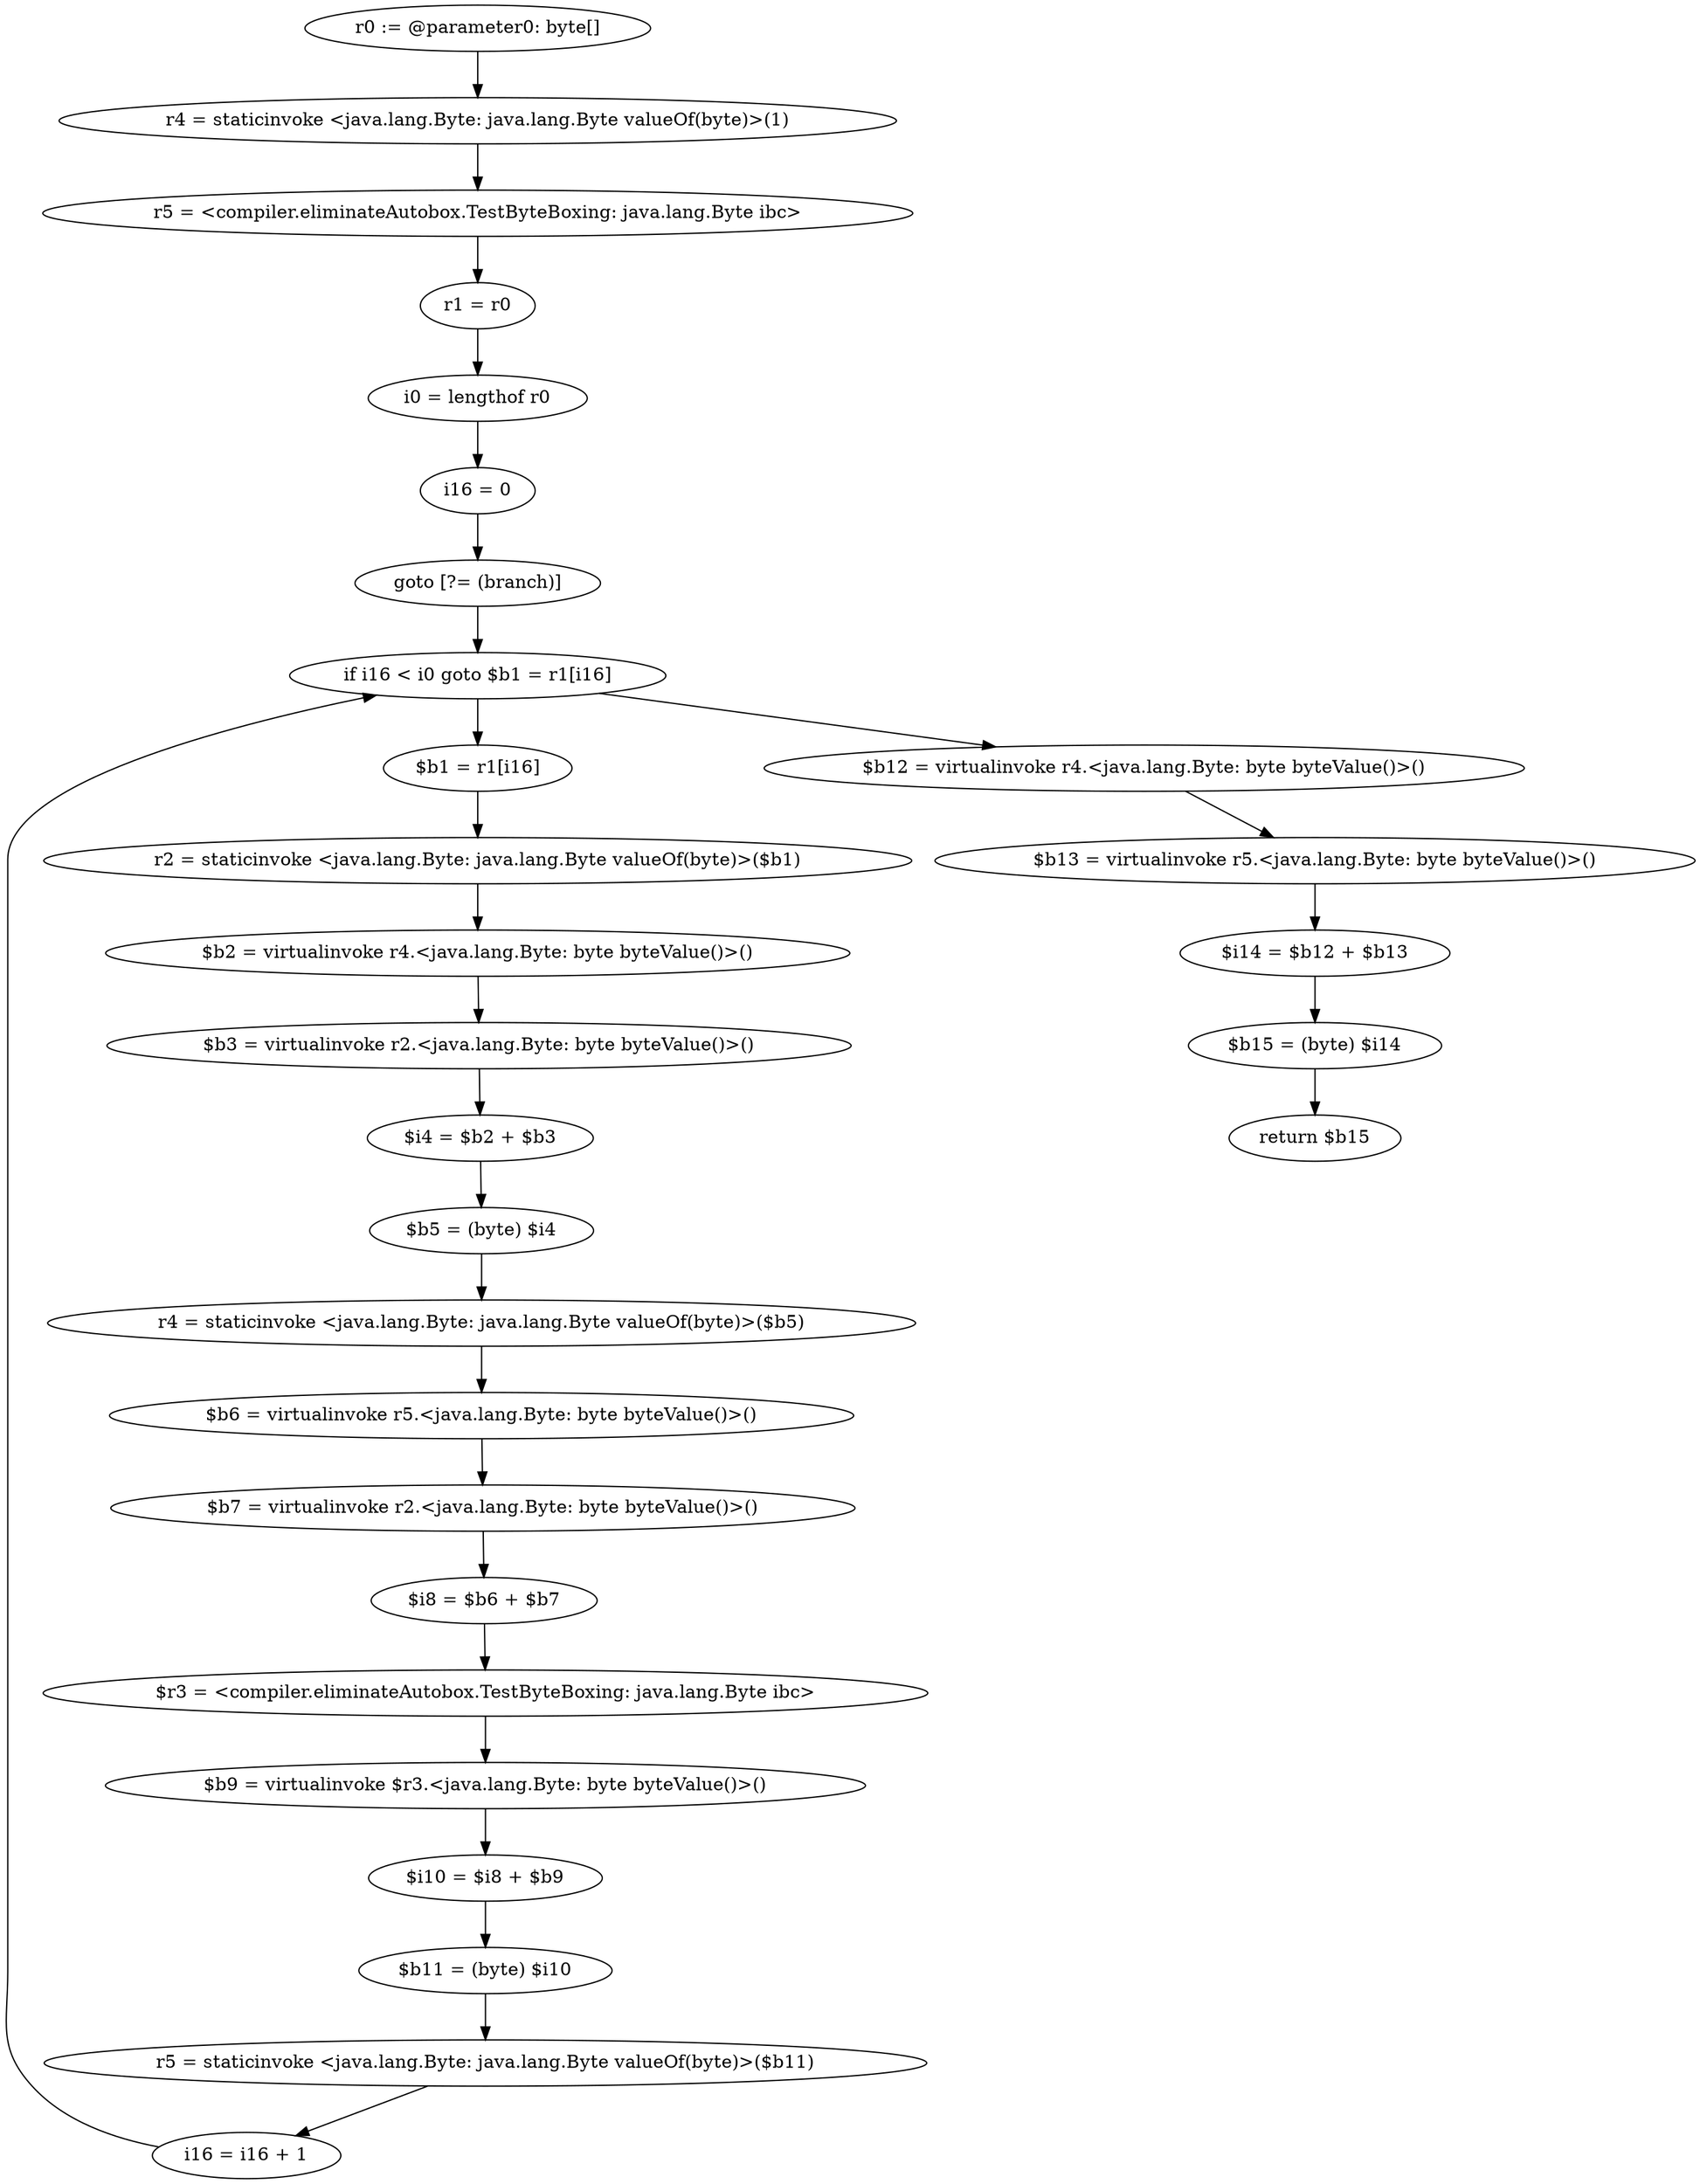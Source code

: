 digraph "unitGraph" {
    "r0 := @parameter0: byte[]"
    "r4 = staticinvoke <java.lang.Byte: java.lang.Byte valueOf(byte)>(1)"
    "r5 = <compiler.eliminateAutobox.TestByteBoxing: java.lang.Byte ibc>"
    "r1 = r0"
    "i0 = lengthof r0"
    "i16 = 0"
    "goto [?= (branch)]"
    "$b1 = r1[i16]"
    "r2 = staticinvoke <java.lang.Byte: java.lang.Byte valueOf(byte)>($b1)"
    "$b2 = virtualinvoke r4.<java.lang.Byte: byte byteValue()>()"
    "$b3 = virtualinvoke r2.<java.lang.Byte: byte byteValue()>()"
    "$i4 = $b2 + $b3"
    "$b5 = (byte) $i4"
    "r4 = staticinvoke <java.lang.Byte: java.lang.Byte valueOf(byte)>($b5)"
    "$b6 = virtualinvoke r5.<java.lang.Byte: byte byteValue()>()"
    "$b7 = virtualinvoke r2.<java.lang.Byte: byte byteValue()>()"
    "$i8 = $b6 + $b7"
    "$r3 = <compiler.eliminateAutobox.TestByteBoxing: java.lang.Byte ibc>"
    "$b9 = virtualinvoke $r3.<java.lang.Byte: byte byteValue()>()"
    "$i10 = $i8 + $b9"
    "$b11 = (byte) $i10"
    "r5 = staticinvoke <java.lang.Byte: java.lang.Byte valueOf(byte)>($b11)"
    "i16 = i16 + 1"
    "if i16 < i0 goto $b1 = r1[i16]"
    "$b12 = virtualinvoke r4.<java.lang.Byte: byte byteValue()>()"
    "$b13 = virtualinvoke r5.<java.lang.Byte: byte byteValue()>()"
    "$i14 = $b12 + $b13"
    "$b15 = (byte) $i14"
    "return $b15"
    "r0 := @parameter0: byte[]"->"r4 = staticinvoke <java.lang.Byte: java.lang.Byte valueOf(byte)>(1)";
    "r4 = staticinvoke <java.lang.Byte: java.lang.Byte valueOf(byte)>(1)"->"r5 = <compiler.eliminateAutobox.TestByteBoxing: java.lang.Byte ibc>";
    "r5 = <compiler.eliminateAutobox.TestByteBoxing: java.lang.Byte ibc>"->"r1 = r0";
    "r1 = r0"->"i0 = lengthof r0";
    "i0 = lengthof r0"->"i16 = 0";
    "i16 = 0"->"goto [?= (branch)]";
    "goto [?= (branch)]"->"if i16 < i0 goto $b1 = r1[i16]";
    "$b1 = r1[i16]"->"r2 = staticinvoke <java.lang.Byte: java.lang.Byte valueOf(byte)>($b1)";
    "r2 = staticinvoke <java.lang.Byte: java.lang.Byte valueOf(byte)>($b1)"->"$b2 = virtualinvoke r4.<java.lang.Byte: byte byteValue()>()";
    "$b2 = virtualinvoke r4.<java.lang.Byte: byte byteValue()>()"->"$b3 = virtualinvoke r2.<java.lang.Byte: byte byteValue()>()";
    "$b3 = virtualinvoke r2.<java.lang.Byte: byte byteValue()>()"->"$i4 = $b2 + $b3";
    "$i4 = $b2 + $b3"->"$b5 = (byte) $i4";
    "$b5 = (byte) $i4"->"r4 = staticinvoke <java.lang.Byte: java.lang.Byte valueOf(byte)>($b5)";
    "r4 = staticinvoke <java.lang.Byte: java.lang.Byte valueOf(byte)>($b5)"->"$b6 = virtualinvoke r5.<java.lang.Byte: byte byteValue()>()";
    "$b6 = virtualinvoke r5.<java.lang.Byte: byte byteValue()>()"->"$b7 = virtualinvoke r2.<java.lang.Byte: byte byteValue()>()";
    "$b7 = virtualinvoke r2.<java.lang.Byte: byte byteValue()>()"->"$i8 = $b6 + $b7";
    "$i8 = $b6 + $b7"->"$r3 = <compiler.eliminateAutobox.TestByteBoxing: java.lang.Byte ibc>";
    "$r3 = <compiler.eliminateAutobox.TestByteBoxing: java.lang.Byte ibc>"->"$b9 = virtualinvoke $r3.<java.lang.Byte: byte byteValue()>()";
    "$b9 = virtualinvoke $r3.<java.lang.Byte: byte byteValue()>()"->"$i10 = $i8 + $b9";
    "$i10 = $i8 + $b9"->"$b11 = (byte) $i10";
    "$b11 = (byte) $i10"->"r5 = staticinvoke <java.lang.Byte: java.lang.Byte valueOf(byte)>($b11)";
    "r5 = staticinvoke <java.lang.Byte: java.lang.Byte valueOf(byte)>($b11)"->"i16 = i16 + 1";
    "i16 = i16 + 1"->"if i16 < i0 goto $b1 = r1[i16]";
    "if i16 < i0 goto $b1 = r1[i16]"->"$b12 = virtualinvoke r4.<java.lang.Byte: byte byteValue()>()";
    "if i16 < i0 goto $b1 = r1[i16]"->"$b1 = r1[i16]";
    "$b12 = virtualinvoke r4.<java.lang.Byte: byte byteValue()>()"->"$b13 = virtualinvoke r5.<java.lang.Byte: byte byteValue()>()";
    "$b13 = virtualinvoke r5.<java.lang.Byte: byte byteValue()>()"->"$i14 = $b12 + $b13";
    "$i14 = $b12 + $b13"->"$b15 = (byte) $i14";
    "$b15 = (byte) $i14"->"return $b15";
}
